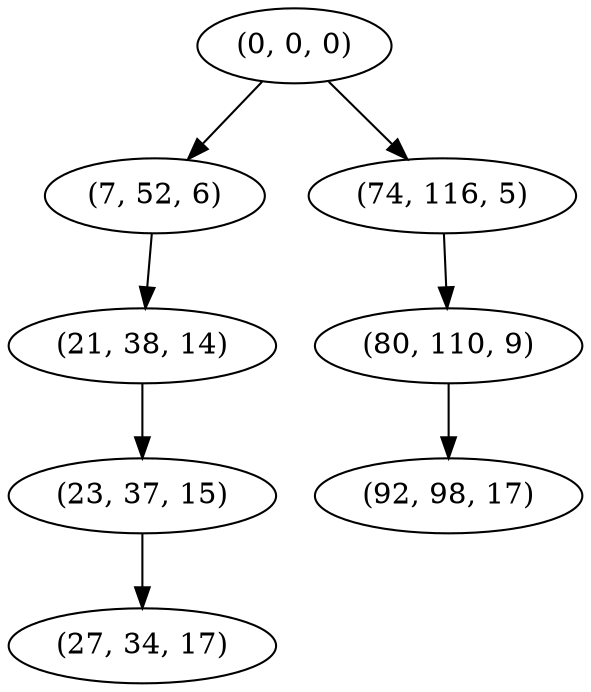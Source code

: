 digraph tree {
    "(0, 0, 0)";
    "(7, 52, 6)";
    "(21, 38, 14)";
    "(23, 37, 15)";
    "(27, 34, 17)";
    "(74, 116, 5)";
    "(80, 110, 9)";
    "(92, 98, 17)";
    "(0, 0, 0)" -> "(7, 52, 6)";
    "(0, 0, 0)" -> "(74, 116, 5)";
    "(7, 52, 6)" -> "(21, 38, 14)";
    "(21, 38, 14)" -> "(23, 37, 15)";
    "(23, 37, 15)" -> "(27, 34, 17)";
    "(74, 116, 5)" -> "(80, 110, 9)";
    "(80, 110, 9)" -> "(92, 98, 17)";
}
